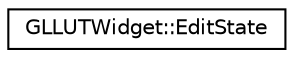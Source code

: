 digraph "Graphical Class Hierarchy"
{
 // INTERACTIVE_SVG=YES
  edge [fontname="Helvetica",fontsize="10",labelfontname="Helvetica",labelfontsize="10"];
  node [fontname="Helvetica",fontsize="10",shape=record];
  rankdir="LR";
  Node1 [label="GLLUTWidget::EditState",height=0.2,width=0.4,color="black", fillcolor="white", style="filled",URL="$d5/d4f/class_g_l_l_u_t_widget_1_1_edit_state.html"];
}
